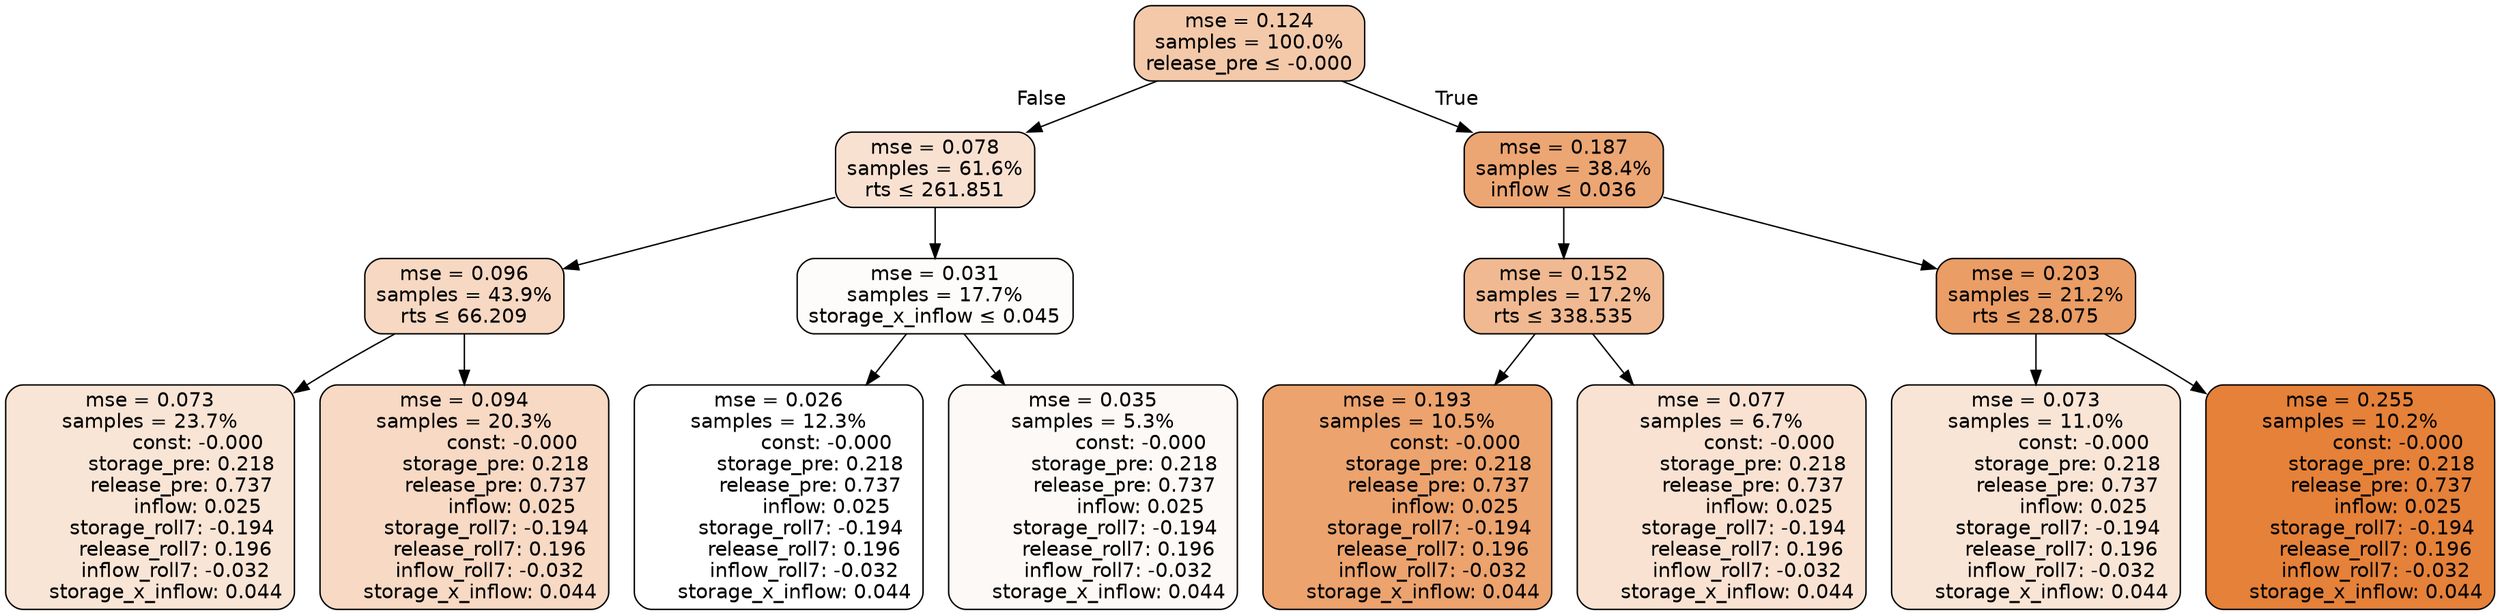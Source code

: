 digraph tree {
node [shape=rectangle, style="filled, rounded", color="black", fontname=helvetica] ;
edge [fontname=helvetica] ;
	"0" [label="mse = 0.124
samples = 100.0%
release_pre &le; -0.000", fillcolor="#f3c9aa"]
	"1" [label="mse = 0.078
samples = 61.6%
rts &le; 261.851", fillcolor="#f9e1d1"]
	"2" [label="mse = 0.096
samples = 43.9%
rts &le; 66.209", fillcolor="#f7d8c2"]
	"3" [label="mse = 0.073
samples = 23.7%
               const: -0.000
          storage_pre: 0.218
          release_pre: 0.737
               inflow: 0.025
       storage_roll7: -0.194
        release_roll7: 0.196
        inflow_roll7: -0.032
     storage_x_inflow: 0.044", fillcolor="#f9e5d6"]
	"4" [label="mse = 0.094
samples = 20.3%
               const: -0.000
          storage_pre: 0.218
          release_pre: 0.737
               inflow: 0.025
       storage_roll7: -0.194
        release_roll7: 0.196
        inflow_roll7: -0.032
     storage_x_inflow: 0.044", fillcolor="#f7d9c4"]
	"5" [label="mse = 0.031
samples = 17.7%
storage_x_inflow &le; 0.045", fillcolor="#fefcfa"]
	"6" [label="mse = 0.026
samples = 12.3%
               const: -0.000
          storage_pre: 0.218
          release_pre: 0.737
               inflow: 0.025
       storage_roll7: -0.194
        release_roll7: 0.196
        inflow_roll7: -0.032
     storage_x_inflow: 0.044", fillcolor="#ffffff"]
	"7" [label="mse = 0.035
samples = 5.3%
               const: -0.000
          storage_pre: 0.218
          release_pre: 0.737
               inflow: 0.025
       storage_roll7: -0.194
        release_roll7: 0.196
        inflow_roll7: -0.032
     storage_x_inflow: 0.044", fillcolor="#fdf9f6"]
	"8" [label="mse = 0.187
samples = 38.4%
inflow &le; 0.036", fillcolor="#eca673"]
	"9" [label="mse = 0.152
samples = 17.2%
rts &le; 338.535", fillcolor="#f0b991"]
	"10" [label="mse = 0.193
samples = 10.5%
               const: -0.000
          storage_pre: 0.218
          release_pre: 0.737
               inflow: 0.025
       storage_roll7: -0.194
        release_roll7: 0.196
        inflow_roll7: -0.032
     storage_x_inflow: 0.044", fillcolor="#eca36e"]
	"11" [label="mse = 0.077
samples = 6.7%
               const: -0.000
          storage_pre: 0.218
          release_pre: 0.737
               inflow: 0.025
       storage_roll7: -0.194
        release_roll7: 0.196
        inflow_roll7: -0.032
     storage_x_inflow: 0.044", fillcolor="#f9e2d2"]
	"12" [label="mse = 0.203
samples = 21.2%
rts &le; 28.075", fillcolor="#ea9d65"]
	"13" [label="mse = 0.073
samples = 11.0%
               const: -0.000
          storage_pre: 0.218
          release_pre: 0.737
               inflow: 0.025
       storage_roll7: -0.194
        release_roll7: 0.196
        inflow_roll7: -0.032
     storage_x_inflow: 0.044", fillcolor="#f9e5d6"]
	"14" [label="mse = 0.255
samples = 10.2%
               const: -0.000
          storage_pre: 0.218
          release_pre: 0.737
               inflow: 0.025
       storage_roll7: -0.194
        release_roll7: 0.196
        inflow_roll7: -0.032
     storage_x_inflow: 0.044", fillcolor="#e58139"]

	"0" -> "1" [labeldistance=2.5, labelangle=45, headlabel="False"]
	"1" -> "2"
	"2" -> "3"
	"2" -> "4"
	"1" -> "5"
	"5" -> "6"
	"5" -> "7"
	"0" -> "8" [labeldistance=2.5, labelangle=-45, headlabel="True"]
	"8" -> "9"
	"9" -> "10"
	"9" -> "11"
	"8" -> "12"
	"12" -> "13"
	"12" -> "14"
}